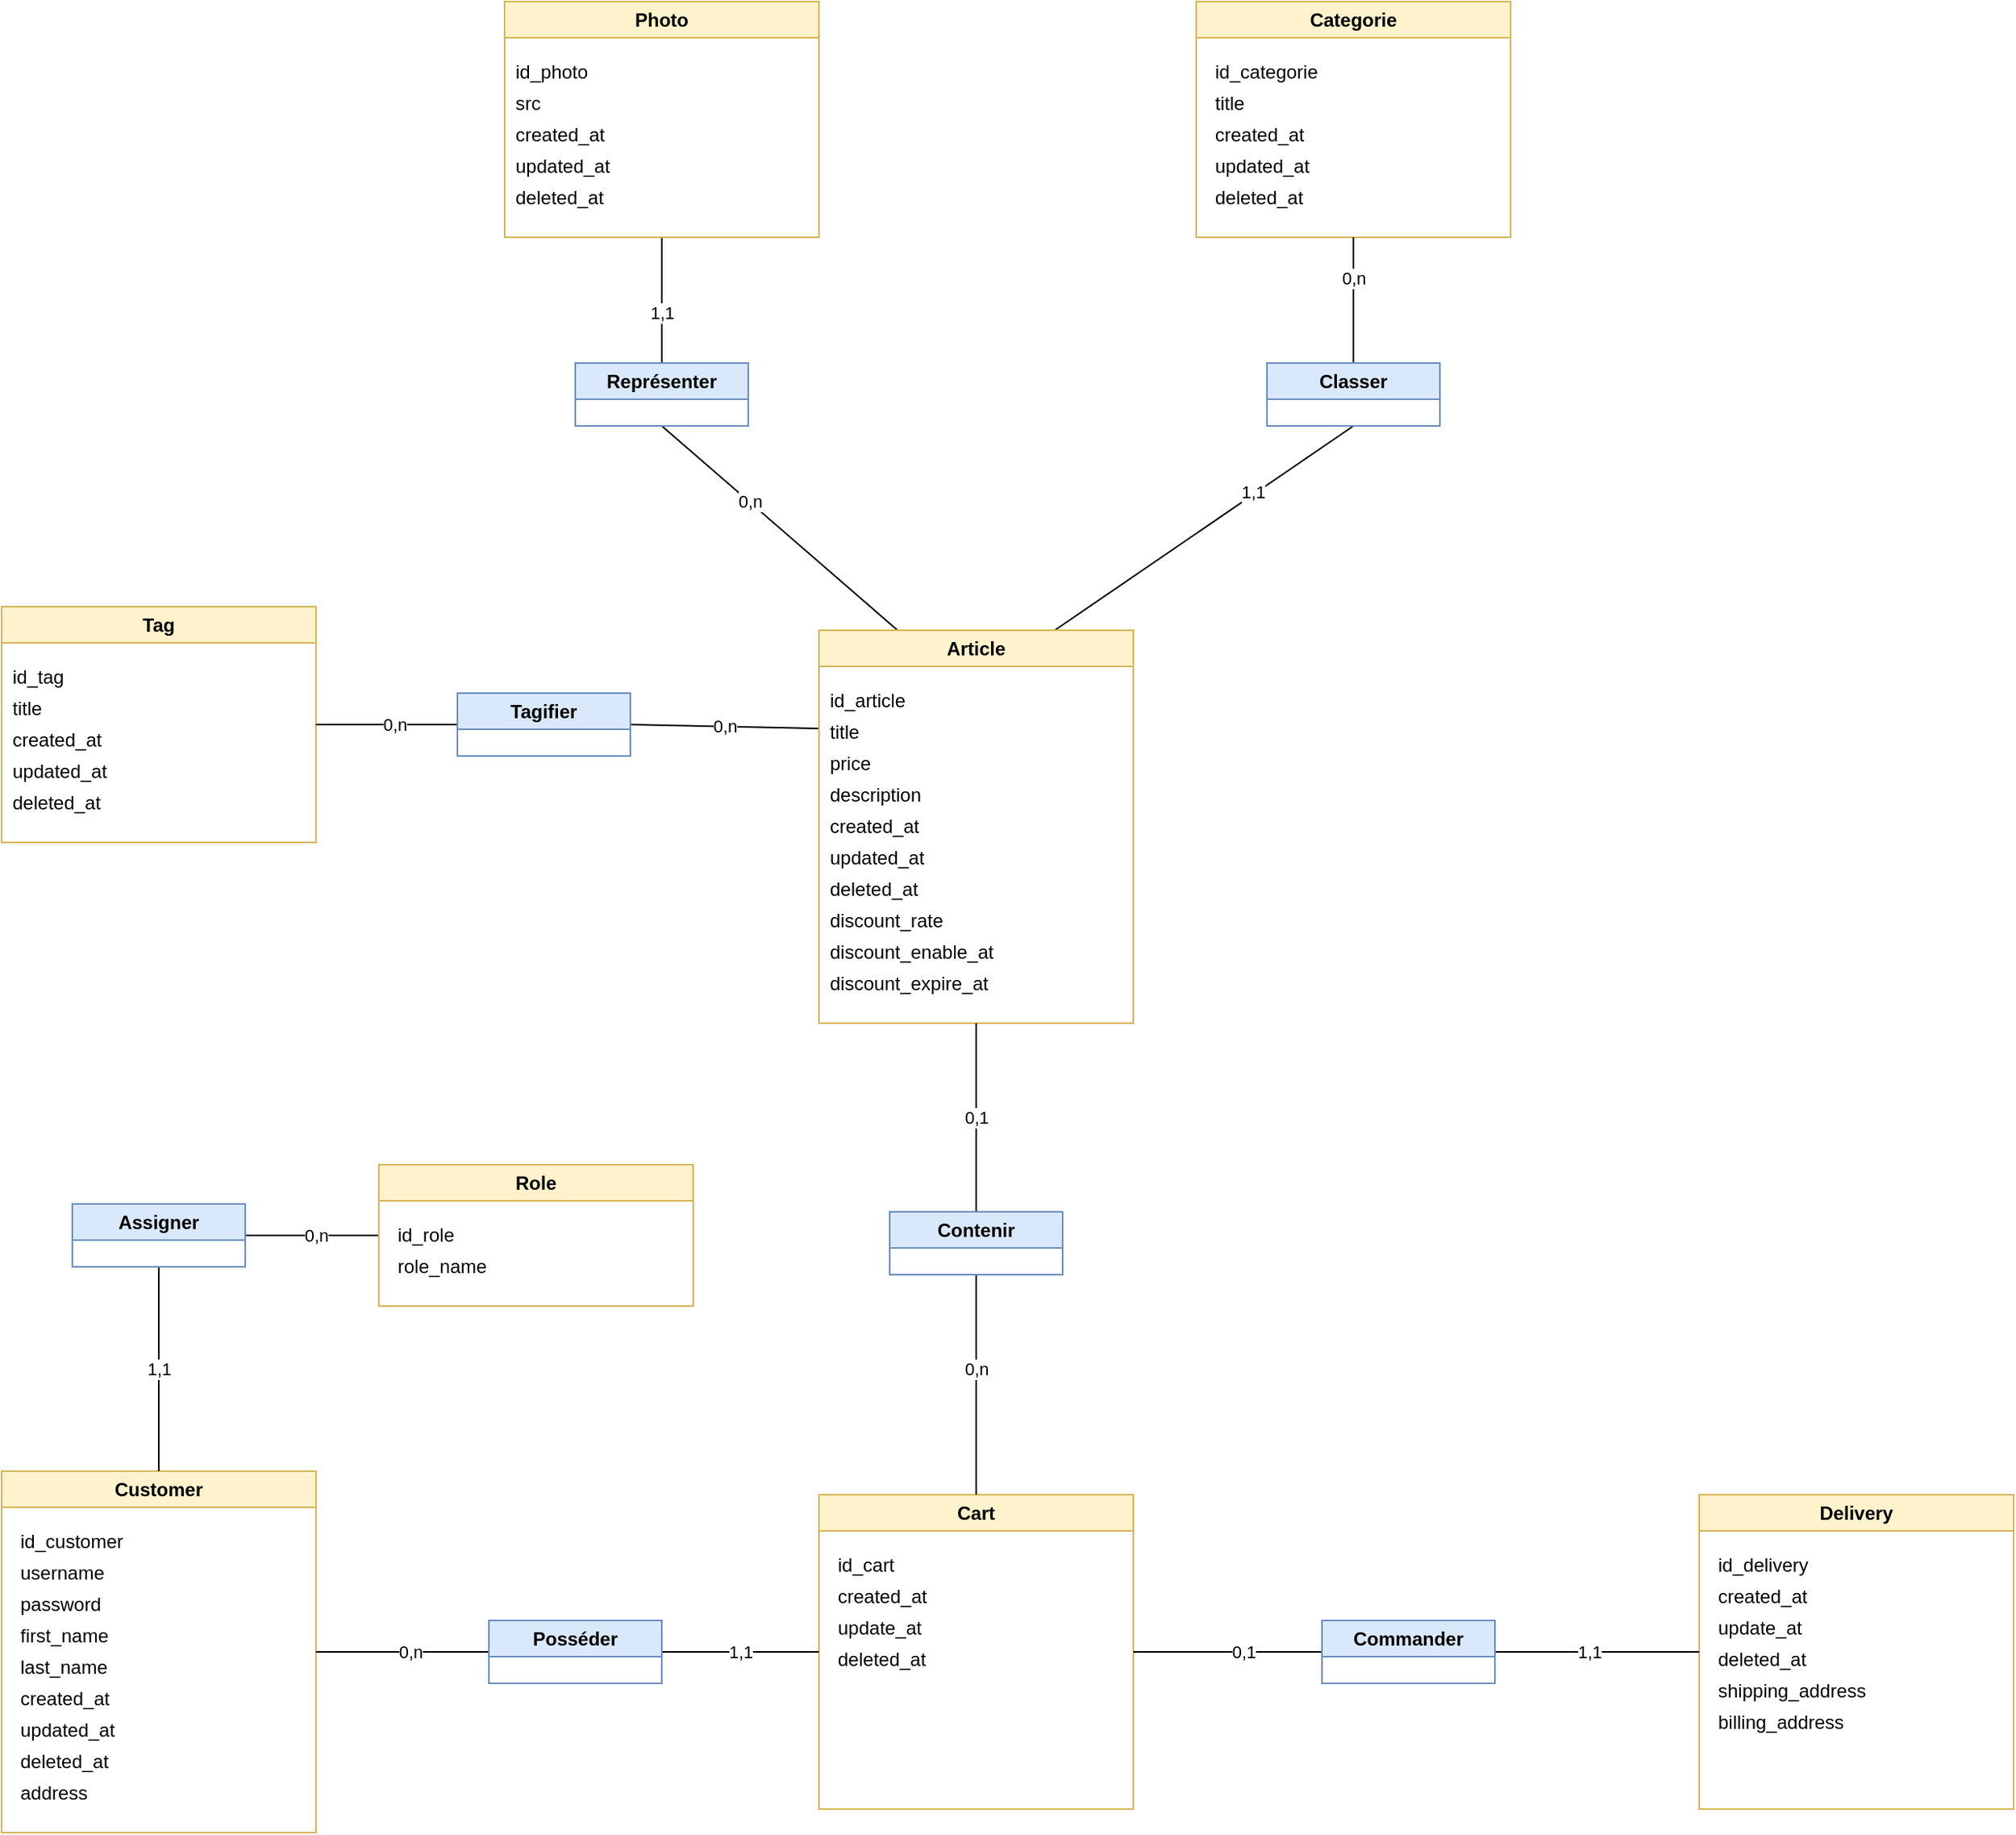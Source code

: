 <mxfile version="20.8.5" type="github">
  <diagram id="aib1PSoFXxBQyVo25-rL" name="Page-1">
    <mxGraphModel dx="1792" dy="548" grid="1" gridSize="10" guides="1" tooltips="1" connect="1" arrows="1" fold="1" page="1" pageScale="1" pageWidth="850" pageHeight="1100" math="0" shadow="0">
      <root>
        <mxCell id="0" />
        <mxCell id="1" parent="0" />
        <mxCell id="JCA2NXcP29K0GtfBwjYJ-50" style="edgeStyle=none;rounded=0;orthogonalLoop=1;jettySize=auto;html=1;exitX=0;exitY=0.25;exitDx=0;exitDy=0;entryX=1;entryY=0.5;entryDx=0;entryDy=0;endArrow=none;endFill=0;elbow=vertical;" parent="1" source="JCA2NXcP29K0GtfBwjYJ-1" target="JCA2NXcP29K0GtfBwjYJ-49" edge="1">
          <mxGeometry relative="1" as="geometry" />
        </mxCell>
        <mxCell id="JCA2NXcP29K0GtfBwjYJ-52" value="0,n" style="edgeLabel;html=1;align=center;verticalAlign=middle;resizable=0;points=[];" parent="JCA2NXcP29K0GtfBwjYJ-50" vertex="1" connectable="0">
          <mxGeometry x="0.302" y="-1" relative="1" as="geometry">
            <mxPoint x="18" y="1" as="offset" />
          </mxGeometry>
        </mxCell>
        <mxCell id="JCA2NXcP29K0GtfBwjYJ-55" style="edgeStyle=none;rounded=0;orthogonalLoop=1;jettySize=auto;html=1;exitX=0.25;exitY=0;exitDx=0;exitDy=0;entryX=0.5;entryY=1;entryDx=0;entryDy=0;endArrow=none;endFill=0;elbow=vertical;" parent="1" source="JCA2NXcP29K0GtfBwjYJ-1" target="JCA2NXcP29K0GtfBwjYJ-54" edge="1">
          <mxGeometry relative="1" as="geometry" />
        </mxCell>
        <mxCell id="JCA2NXcP29K0GtfBwjYJ-57" value="0,n" style="edgeLabel;html=1;align=center;verticalAlign=middle;resizable=0;points=[];" parent="JCA2NXcP29K0GtfBwjYJ-55" vertex="1" connectable="0">
          <mxGeometry x="0.261" relative="1" as="geometry">
            <mxPoint as="offset" />
          </mxGeometry>
        </mxCell>
        <mxCell id="JCA2NXcP29K0GtfBwjYJ-67" style="edgeStyle=none;rounded=0;orthogonalLoop=1;jettySize=auto;html=1;exitX=0.75;exitY=0;exitDx=0;exitDy=0;entryX=0.5;entryY=1;entryDx=0;entryDy=0;endArrow=none;endFill=0;elbow=vertical;" parent="1" source="JCA2NXcP29K0GtfBwjYJ-1" target="JCA2NXcP29K0GtfBwjYJ-65" edge="1">
          <mxGeometry relative="1" as="geometry" />
        </mxCell>
        <mxCell id="JCA2NXcP29K0GtfBwjYJ-68" value="1,1" style="edgeLabel;html=1;align=center;verticalAlign=middle;resizable=0;points=[];" parent="JCA2NXcP29K0GtfBwjYJ-67" vertex="1" connectable="0">
          <mxGeometry x="0.332" y="2" relative="1" as="geometry">
            <mxPoint as="offset" />
          </mxGeometry>
        </mxCell>
        <mxCell id="JCA2NXcP29K0GtfBwjYJ-1" value="Article" style="swimlane;whiteSpace=wrap;html=1;fillColor=#fff2cc;strokeColor=#d6b656;" parent="1" vertex="1">
          <mxGeometry x="360" y="410" width="200" height="250" as="geometry" />
        </mxCell>
        <mxCell id="JCA2NXcP29K0GtfBwjYJ-3" value="title" style="text;html=1;align=left;verticalAlign=middle;resizable=0;points=[];autosize=1;strokeColor=none;fillColor=none;" parent="JCA2NXcP29K0GtfBwjYJ-1" vertex="1">
          <mxGeometry x="5" y="50" width="40" height="30" as="geometry" />
        </mxCell>
        <mxCell id="JCA2NXcP29K0GtfBwjYJ-4" value="price" style="text;html=1;align=left;verticalAlign=middle;resizable=0;points=[];autosize=1;strokeColor=none;fillColor=none;" parent="JCA2NXcP29K0GtfBwjYJ-1" vertex="1">
          <mxGeometry x="5" y="70" width="50" height="30" as="geometry" />
        </mxCell>
        <mxCell id="JCA2NXcP29K0GtfBwjYJ-5" value="description" style="text;html=1;align=left;verticalAlign=middle;resizable=0;points=[];autosize=1;strokeColor=none;fillColor=none;" parent="JCA2NXcP29K0GtfBwjYJ-1" vertex="1">
          <mxGeometry x="5" y="90" width="80" height="30" as="geometry" />
        </mxCell>
        <mxCell id="JCA2NXcP29K0GtfBwjYJ-2" value="id_article" style="text;html=1;align=left;verticalAlign=middle;resizable=0;points=[];autosize=1;strokeColor=none;fillColor=none;" parent="JCA2NXcP29K0GtfBwjYJ-1" vertex="1">
          <mxGeometry x="5" y="30" width="70" height="30" as="geometry" />
        </mxCell>
        <mxCell id="JCA2NXcP29K0GtfBwjYJ-16" value="created_at" style="text;html=1;align=left;verticalAlign=middle;resizable=0;points=[];autosize=1;strokeColor=none;fillColor=none;" parent="JCA2NXcP29K0GtfBwjYJ-1" vertex="1">
          <mxGeometry x="5" y="110" width="80" height="30" as="geometry" />
        </mxCell>
        <mxCell id="JCA2NXcP29K0GtfBwjYJ-17" value="updated_at" style="text;html=1;align=left;verticalAlign=middle;resizable=0;points=[];autosize=1;strokeColor=none;fillColor=none;" parent="JCA2NXcP29K0GtfBwjYJ-1" vertex="1">
          <mxGeometry x="5" y="130" width="80" height="30" as="geometry" />
        </mxCell>
        <mxCell id="JCA2NXcP29K0GtfBwjYJ-18" value="deleted_at" style="text;html=1;align=left;verticalAlign=middle;resizable=0;points=[];autosize=1;strokeColor=none;fillColor=none;" parent="JCA2NXcP29K0GtfBwjYJ-1" vertex="1">
          <mxGeometry x="5" y="150" width="80" height="30" as="geometry" />
        </mxCell>
        <mxCell id="JCA2NXcP29K0GtfBwjYJ-24" value="discount_rate" style="text;html=1;align=left;verticalAlign=middle;resizable=0;points=[];autosize=1;strokeColor=none;fillColor=none;" parent="JCA2NXcP29K0GtfBwjYJ-1" vertex="1">
          <mxGeometry x="5" y="170" width="100" height="30" as="geometry" />
        </mxCell>
        <mxCell id="JCA2NXcP29K0GtfBwjYJ-26" value="discount_enable_at" style="text;html=1;align=left;verticalAlign=middle;resizable=0;points=[];autosize=1;strokeColor=none;fillColor=none;" parent="JCA2NXcP29K0GtfBwjYJ-1" vertex="1">
          <mxGeometry x="5" y="190" width="130" height="30" as="geometry" />
        </mxCell>
        <mxCell id="JCA2NXcP29K0GtfBwjYJ-27" value="discount_expire_at" style="text;html=1;align=left;verticalAlign=middle;resizable=0;points=[];autosize=1;strokeColor=none;fillColor=none;" parent="JCA2NXcP29K0GtfBwjYJ-1" vertex="1">
          <mxGeometry x="5" y="210" width="120" height="30" as="geometry" />
        </mxCell>
        <mxCell id="JCA2NXcP29K0GtfBwjYJ-8" value="Categorie" style="swimlane;whiteSpace=wrap;html=1;fillColor=#fff2cc;strokeColor=#d6b656;" parent="1" vertex="1">
          <mxGeometry x="600" y="10" width="200" height="150" as="geometry" />
        </mxCell>
        <mxCell id="JCA2NXcP29K0GtfBwjYJ-29" value="id_categorie" style="text;html=1;align=left;verticalAlign=middle;resizable=0;points=[];autosize=1;strokeColor=none;fillColor=none;" parent="JCA2NXcP29K0GtfBwjYJ-8" vertex="1">
          <mxGeometry x="10" y="30" width="90" height="30" as="geometry" />
        </mxCell>
        <mxCell id="JCA2NXcP29K0GtfBwjYJ-30" value="title" style="text;html=1;align=left;verticalAlign=middle;resizable=0;points=[];autosize=1;strokeColor=none;fillColor=none;" parent="JCA2NXcP29K0GtfBwjYJ-8" vertex="1">
          <mxGeometry x="10" y="50" width="40" height="30" as="geometry" />
        </mxCell>
        <mxCell id="JCA2NXcP29K0GtfBwjYJ-70" value="created_at" style="text;html=1;align=left;verticalAlign=middle;resizable=0;points=[];autosize=1;strokeColor=none;fillColor=none;" parent="JCA2NXcP29K0GtfBwjYJ-8" vertex="1">
          <mxGeometry x="10" y="70" width="80" height="30" as="geometry" />
        </mxCell>
        <mxCell id="JCA2NXcP29K0GtfBwjYJ-71" value="updated_at" style="text;html=1;align=left;verticalAlign=middle;resizable=0;points=[];autosize=1;strokeColor=none;fillColor=none;" parent="JCA2NXcP29K0GtfBwjYJ-8" vertex="1">
          <mxGeometry x="10" y="90" width="80" height="30" as="geometry" />
        </mxCell>
        <mxCell id="JCA2NXcP29K0GtfBwjYJ-72" value="deleted_at" style="text;html=1;align=left;verticalAlign=middle;resizable=0;points=[];autosize=1;strokeColor=none;fillColor=none;" parent="JCA2NXcP29K0GtfBwjYJ-8" vertex="1">
          <mxGeometry x="10" y="110" width="80" height="30" as="geometry" />
        </mxCell>
        <mxCell id="JCA2NXcP29K0GtfBwjYJ-15" value="Tag" style="swimlane;whiteSpace=wrap;html=1;fillColor=#fff2cc;strokeColor=#d6b656;" parent="1" vertex="1">
          <mxGeometry x="-160" y="395" width="200" height="150" as="geometry" />
        </mxCell>
        <mxCell id="JCA2NXcP29K0GtfBwjYJ-28" value="id_tag" style="text;html=1;align=left;verticalAlign=middle;resizable=0;points=[];autosize=1;strokeColor=none;fillColor=none;" parent="JCA2NXcP29K0GtfBwjYJ-15" vertex="1">
          <mxGeometry x="5" y="30" width="60" height="30" as="geometry" />
        </mxCell>
        <mxCell id="JCA2NXcP29K0GtfBwjYJ-31" value="title" style="text;html=1;align=left;verticalAlign=middle;resizable=0;points=[];autosize=1;strokeColor=none;fillColor=none;" parent="JCA2NXcP29K0GtfBwjYJ-15" vertex="1">
          <mxGeometry x="5" y="50" width="40" height="30" as="geometry" />
        </mxCell>
        <mxCell id="JCA2NXcP29K0GtfBwjYJ-62" value="created_at" style="text;html=1;align=left;verticalAlign=middle;resizable=0;points=[];autosize=1;strokeColor=none;fillColor=none;" parent="JCA2NXcP29K0GtfBwjYJ-15" vertex="1">
          <mxGeometry x="5" y="70" width="80" height="30" as="geometry" />
        </mxCell>
        <mxCell id="JCA2NXcP29K0GtfBwjYJ-63" value="updated_at" style="text;html=1;align=left;verticalAlign=middle;resizable=0;points=[];autosize=1;strokeColor=none;fillColor=none;" parent="JCA2NXcP29K0GtfBwjYJ-15" vertex="1">
          <mxGeometry x="5" y="90" width="80" height="30" as="geometry" />
        </mxCell>
        <mxCell id="JCA2NXcP29K0GtfBwjYJ-64" value="deleted_at" style="text;html=1;align=left;verticalAlign=middle;resizable=0;points=[];autosize=1;strokeColor=none;fillColor=none;" parent="JCA2NXcP29K0GtfBwjYJ-15" vertex="1">
          <mxGeometry x="5" y="110" width="80" height="30" as="geometry" />
        </mxCell>
        <mxCell id="JCA2NXcP29K0GtfBwjYJ-56" style="edgeStyle=none;rounded=0;orthogonalLoop=1;jettySize=auto;html=1;exitX=0.5;exitY=1;exitDx=0;exitDy=0;entryX=0.5;entryY=0;entryDx=0;entryDy=0;endArrow=none;endFill=0;elbow=vertical;" parent="1" source="JCA2NXcP29K0GtfBwjYJ-19" target="JCA2NXcP29K0GtfBwjYJ-54" edge="1">
          <mxGeometry relative="1" as="geometry" />
        </mxCell>
        <mxCell id="JCA2NXcP29K0GtfBwjYJ-58" value="1,1" style="edgeLabel;html=1;align=center;verticalAlign=middle;resizable=0;points=[];" parent="JCA2NXcP29K0GtfBwjYJ-56" vertex="1" connectable="0">
          <mxGeometry x="0.201" relative="1" as="geometry">
            <mxPoint as="offset" />
          </mxGeometry>
        </mxCell>
        <mxCell id="JCA2NXcP29K0GtfBwjYJ-19" value="Photo" style="swimlane;whiteSpace=wrap;html=1;fillColor=#fff2cc;strokeColor=#d6b656;" parent="1" vertex="1">
          <mxGeometry x="160" y="10" width="200" height="150" as="geometry" />
        </mxCell>
        <mxCell id="JCA2NXcP29K0GtfBwjYJ-20" value="id_photo" style="text;html=1;align=left;verticalAlign=middle;resizable=0;points=[];autosize=1;strokeColor=none;fillColor=none;" parent="JCA2NXcP29K0GtfBwjYJ-19" vertex="1">
          <mxGeometry x="5" y="30" width="70" height="30" as="geometry" />
        </mxCell>
        <mxCell id="JCA2NXcP29K0GtfBwjYJ-21" value="src" style="text;html=1;align=left;verticalAlign=middle;resizable=0;points=[];autosize=1;strokeColor=none;fillColor=none;" parent="JCA2NXcP29K0GtfBwjYJ-19" vertex="1">
          <mxGeometry x="5" y="50" width="40" height="30" as="geometry" />
        </mxCell>
        <mxCell id="JCA2NXcP29K0GtfBwjYJ-59" value="created_at" style="text;html=1;align=left;verticalAlign=middle;resizable=0;points=[];autosize=1;strokeColor=none;fillColor=none;" parent="JCA2NXcP29K0GtfBwjYJ-19" vertex="1">
          <mxGeometry x="5" y="70" width="80" height="30" as="geometry" />
        </mxCell>
        <mxCell id="JCA2NXcP29K0GtfBwjYJ-60" value="updated_at" style="text;html=1;align=left;verticalAlign=middle;resizable=0;points=[];autosize=1;strokeColor=none;fillColor=none;" parent="JCA2NXcP29K0GtfBwjYJ-19" vertex="1">
          <mxGeometry x="5" y="90" width="80" height="30" as="geometry" />
        </mxCell>
        <mxCell id="JCA2NXcP29K0GtfBwjYJ-61" value="deleted_at" style="text;html=1;align=left;verticalAlign=middle;resizable=0;points=[];autosize=1;strokeColor=none;fillColor=none;" parent="JCA2NXcP29K0GtfBwjYJ-19" vertex="1">
          <mxGeometry x="5" y="110" width="80" height="30" as="geometry" />
        </mxCell>
        <mxCell id="JCA2NXcP29K0GtfBwjYJ-51" style="edgeStyle=none;rounded=0;orthogonalLoop=1;jettySize=auto;html=1;exitX=0;exitY=0.5;exitDx=0;exitDy=0;entryX=1;entryY=0.5;entryDx=0;entryDy=0;endArrow=none;endFill=0;elbow=vertical;" parent="1" source="JCA2NXcP29K0GtfBwjYJ-49" target="JCA2NXcP29K0GtfBwjYJ-15" edge="1">
          <mxGeometry relative="1" as="geometry" />
        </mxCell>
        <mxCell id="JCA2NXcP29K0GtfBwjYJ-53" value="0,n" style="edgeLabel;html=1;align=center;verticalAlign=middle;resizable=0;points=[];" parent="JCA2NXcP29K0GtfBwjYJ-51" vertex="1" connectable="0">
          <mxGeometry x="-0.236" y="-1" relative="1" as="geometry">
            <mxPoint x="-6" y="1" as="offset" />
          </mxGeometry>
        </mxCell>
        <mxCell id="JCA2NXcP29K0GtfBwjYJ-49" value="Tagifier" style="swimlane;whiteSpace=wrap;html=1;fillColor=#dae8fc;strokeColor=#6c8ebf;" parent="1" vertex="1">
          <mxGeometry x="130" y="450" width="110" height="40" as="geometry" />
        </mxCell>
        <mxCell id="JCA2NXcP29K0GtfBwjYJ-54" value="Représenter" style="swimlane;whiteSpace=wrap;html=1;fillColor=#dae8fc;strokeColor=#6c8ebf;" parent="1" vertex="1">
          <mxGeometry x="205" y="240" width="110" height="40" as="geometry" />
        </mxCell>
        <mxCell id="JCA2NXcP29K0GtfBwjYJ-66" style="edgeStyle=none;rounded=0;orthogonalLoop=1;jettySize=auto;html=1;exitX=0.5;exitY=0;exitDx=0;exitDy=0;entryX=0.5;entryY=1;entryDx=0;entryDy=0;endArrow=none;endFill=0;elbow=vertical;" parent="1" source="JCA2NXcP29K0GtfBwjYJ-65" target="JCA2NXcP29K0GtfBwjYJ-8" edge="1">
          <mxGeometry relative="1" as="geometry" />
        </mxCell>
        <mxCell id="JCA2NXcP29K0GtfBwjYJ-69" value="0,n" style="edgeLabel;html=1;align=center;verticalAlign=middle;resizable=0;points=[];" parent="JCA2NXcP29K0GtfBwjYJ-66" vertex="1" connectable="0">
          <mxGeometry x="0.35" relative="1" as="geometry">
            <mxPoint as="offset" />
          </mxGeometry>
        </mxCell>
        <mxCell id="JCA2NXcP29K0GtfBwjYJ-65" value="Classer" style="swimlane;whiteSpace=wrap;html=1;fillColor=#dae8fc;strokeColor=#6c8ebf;" parent="1" vertex="1">
          <mxGeometry x="645" y="240" width="110" height="40" as="geometry" />
        </mxCell>
        <mxCell id="GthT2uYReH11epvPupzd-1" value="Customer" style="swimlane;whiteSpace=wrap;html=1;fillColor=#fff2cc;strokeColor=#d6b656;" vertex="1" parent="1">
          <mxGeometry x="-160" y="945" width="200" height="230" as="geometry" />
        </mxCell>
        <mxCell id="GthT2uYReH11epvPupzd-4" value="username" style="text;html=1;align=left;verticalAlign=middle;resizable=0;points=[];autosize=1;strokeColor=none;fillColor=none;" vertex="1" parent="GthT2uYReH11epvPupzd-1">
          <mxGeometry x="10" y="50" width="80" height="30" as="geometry" />
        </mxCell>
        <mxCell id="GthT2uYReH11epvPupzd-2" value="id_customer" style="text;html=1;align=left;verticalAlign=middle;resizable=0;points=[];autosize=1;strokeColor=none;fillColor=none;" vertex="1" parent="GthT2uYReH11epvPupzd-1">
          <mxGeometry x="10" y="30" width="90" height="30" as="geometry" />
        </mxCell>
        <mxCell id="GthT2uYReH11epvPupzd-5" value="password" style="text;html=1;align=left;verticalAlign=middle;resizable=0;points=[];autosize=1;strokeColor=none;fillColor=none;" vertex="1" parent="GthT2uYReH11epvPupzd-1">
          <mxGeometry x="10" y="70" width="70" height="30" as="geometry" />
        </mxCell>
        <mxCell id="GthT2uYReH11epvPupzd-6" value="created_at" style="text;html=1;align=left;verticalAlign=middle;resizable=0;points=[];autosize=1;strokeColor=none;fillColor=none;" vertex="1" parent="GthT2uYReH11epvPupzd-1">
          <mxGeometry x="10" y="130" width="80" height="30" as="geometry" />
        </mxCell>
        <mxCell id="GthT2uYReH11epvPupzd-7" value="updated_at" style="text;html=1;align=left;verticalAlign=middle;resizable=0;points=[];autosize=1;strokeColor=none;fillColor=none;" vertex="1" parent="GthT2uYReH11epvPupzd-1">
          <mxGeometry x="10" y="150" width="80" height="30" as="geometry" />
        </mxCell>
        <mxCell id="GthT2uYReH11epvPupzd-8" value="deleted_at" style="text;html=1;align=left;verticalAlign=middle;resizable=0;points=[];autosize=1;strokeColor=none;fillColor=none;" vertex="1" parent="GthT2uYReH11epvPupzd-1">
          <mxGeometry x="10" y="170" width="80" height="30" as="geometry" />
        </mxCell>
        <mxCell id="GthT2uYReH11epvPupzd-25" value="address" style="text;html=1;align=left;verticalAlign=middle;resizable=0;points=[];autosize=1;strokeColor=none;fillColor=none;" vertex="1" parent="GthT2uYReH11epvPupzd-1">
          <mxGeometry x="10" y="190" width="70" height="30" as="geometry" />
        </mxCell>
        <mxCell id="GthT2uYReH11epvPupzd-29" value="first_name" style="text;html=1;align=left;verticalAlign=middle;resizable=0;points=[];autosize=1;strokeColor=none;fillColor=none;" vertex="1" parent="GthT2uYReH11epvPupzd-1">
          <mxGeometry x="10" y="90" width="80" height="30" as="geometry" />
        </mxCell>
        <mxCell id="GthT2uYReH11epvPupzd-30" value="last_name" style="text;html=1;align=left;verticalAlign=middle;resizable=0;points=[];autosize=1;strokeColor=none;fillColor=none;" vertex="1" parent="GthT2uYReH11epvPupzd-1">
          <mxGeometry x="10" y="110" width="80" height="30" as="geometry" />
        </mxCell>
        <mxCell id="GthT2uYReH11epvPupzd-9" value="Cart" style="swimlane;whiteSpace=wrap;html=1;fillColor=#fff2cc;strokeColor=#d6b656;" vertex="1" parent="1">
          <mxGeometry x="360" y="960" width="200" height="200" as="geometry" />
        </mxCell>
        <mxCell id="GthT2uYReH11epvPupzd-10" value="id_cart" style="text;html=1;align=left;verticalAlign=middle;resizable=0;points=[];autosize=1;strokeColor=none;fillColor=none;" vertex="1" parent="GthT2uYReH11epvPupzd-9">
          <mxGeometry x="10" y="30" width="60" height="30" as="geometry" />
        </mxCell>
        <mxCell id="GthT2uYReH11epvPupzd-36" value="created_at" style="text;html=1;align=left;verticalAlign=middle;resizable=0;points=[];autosize=1;strokeColor=none;fillColor=none;" vertex="1" parent="GthT2uYReH11epvPupzd-9">
          <mxGeometry x="10" y="50" width="80" height="30" as="geometry" />
        </mxCell>
        <mxCell id="GthT2uYReH11epvPupzd-37" value="update_at" style="text;html=1;align=left;verticalAlign=middle;resizable=0;points=[];autosize=1;strokeColor=none;fillColor=none;" vertex="1" parent="GthT2uYReH11epvPupzd-9">
          <mxGeometry x="10" y="70" width="80" height="30" as="geometry" />
        </mxCell>
        <mxCell id="GthT2uYReH11epvPupzd-38" value="deleted_at" style="text;html=1;align=left;verticalAlign=middle;resizable=0;points=[];autosize=1;strokeColor=none;fillColor=none;" vertex="1" parent="GthT2uYReH11epvPupzd-9">
          <mxGeometry x="10" y="90" width="80" height="30" as="geometry" />
        </mxCell>
        <mxCell id="GthT2uYReH11epvPupzd-13" style="edgeStyle=orthogonalEdgeStyle;rounded=0;orthogonalLoop=1;jettySize=auto;html=1;exitX=1;exitY=0.5;exitDx=0;exitDy=0;entryX=0;entryY=0.5;entryDx=0;entryDy=0;endArrow=none;endFill=0;" edge="1" parent="1" source="GthT2uYReH11epvPupzd-11" target="GthT2uYReH11epvPupzd-9">
          <mxGeometry relative="1" as="geometry" />
        </mxCell>
        <mxCell id="GthT2uYReH11epvPupzd-14" value="1,1" style="edgeLabel;html=1;align=center;verticalAlign=middle;resizable=0;points=[];" vertex="1" connectable="0" parent="GthT2uYReH11epvPupzd-13">
          <mxGeometry x="0.28" relative="1" as="geometry">
            <mxPoint x="-14" as="offset" />
          </mxGeometry>
        </mxCell>
        <mxCell id="GthT2uYReH11epvPupzd-16" style="edgeStyle=orthogonalEdgeStyle;rounded=0;orthogonalLoop=1;jettySize=auto;html=1;exitX=0;exitY=0.5;exitDx=0;exitDy=0;entryX=1;entryY=0.5;entryDx=0;entryDy=0;endArrow=none;endFill=0;" edge="1" parent="1" source="GthT2uYReH11epvPupzd-11" target="GthT2uYReH11epvPupzd-1">
          <mxGeometry relative="1" as="geometry" />
        </mxCell>
        <mxCell id="GthT2uYReH11epvPupzd-17" value="0,n" style="edgeLabel;html=1;align=center;verticalAlign=middle;resizable=0;points=[];" vertex="1" connectable="0" parent="GthT2uYReH11epvPupzd-16">
          <mxGeometry x="0.218" relative="1" as="geometry">
            <mxPoint x="17" as="offset" />
          </mxGeometry>
        </mxCell>
        <mxCell id="GthT2uYReH11epvPupzd-11" value="Posséder" style="swimlane;whiteSpace=wrap;html=1;fillColor=#dae8fc;strokeColor=#6c8ebf;" vertex="1" parent="1">
          <mxGeometry x="150" y="1040" width="110" height="40" as="geometry" />
        </mxCell>
        <mxCell id="GthT2uYReH11epvPupzd-19" style="edgeStyle=orthogonalEdgeStyle;rounded=0;orthogonalLoop=1;jettySize=auto;html=1;exitX=0.5;exitY=1;exitDx=0;exitDy=0;entryX=0.5;entryY=0;entryDx=0;entryDy=0;endArrow=none;endFill=0;" edge="1" parent="1" source="GthT2uYReH11epvPupzd-18" target="GthT2uYReH11epvPupzd-9">
          <mxGeometry relative="1" as="geometry" />
        </mxCell>
        <mxCell id="GthT2uYReH11epvPupzd-24" value="0,n" style="edgeLabel;html=1;align=center;verticalAlign=middle;resizable=0;points=[];" vertex="1" connectable="0" parent="GthT2uYReH11epvPupzd-19">
          <mxGeometry x="-0.343" y="1" relative="1" as="geometry">
            <mxPoint x="-1" y="14" as="offset" />
          </mxGeometry>
        </mxCell>
        <mxCell id="GthT2uYReH11epvPupzd-22" style="edgeStyle=orthogonalEdgeStyle;rounded=0;orthogonalLoop=1;jettySize=auto;html=1;exitX=0.5;exitY=0;exitDx=0;exitDy=0;entryX=0.5;entryY=1;entryDx=0;entryDy=0;endArrow=none;endFill=0;" edge="1" parent="1" source="GthT2uYReH11epvPupzd-18" target="JCA2NXcP29K0GtfBwjYJ-1">
          <mxGeometry relative="1" as="geometry" />
        </mxCell>
        <mxCell id="GthT2uYReH11epvPupzd-23" value="0,1" style="edgeLabel;html=1;align=center;verticalAlign=middle;resizable=0;points=[];" vertex="1" connectable="0" parent="GthT2uYReH11epvPupzd-22">
          <mxGeometry x="0.2" relative="1" as="geometry">
            <mxPoint y="12" as="offset" />
          </mxGeometry>
        </mxCell>
        <mxCell id="GthT2uYReH11epvPupzd-18" value="Contenir" style="swimlane;whiteSpace=wrap;html=1;fillColor=#dae8fc;strokeColor=#6c8ebf;" vertex="1" parent="1">
          <mxGeometry x="405" y="780" width="110" height="40" as="geometry" />
        </mxCell>
        <mxCell id="GthT2uYReH11epvPupzd-32" style="edgeStyle=orthogonalEdgeStyle;rounded=0;orthogonalLoop=1;jettySize=auto;html=1;exitX=0;exitY=0.5;exitDx=0;exitDy=0;entryX=1;entryY=0.5;entryDx=0;entryDy=0;endArrow=none;endFill=0;" edge="1" parent="1" source="GthT2uYReH11epvPupzd-26" target="GthT2uYReH11epvPupzd-31">
          <mxGeometry relative="1" as="geometry" />
        </mxCell>
        <mxCell id="GthT2uYReH11epvPupzd-34" value="0,n" style="edgeLabel;html=1;align=center;verticalAlign=middle;resizable=0;points=[];" vertex="1" connectable="0" parent="GthT2uYReH11epvPupzd-32">
          <mxGeometry x="0.271" y="3" relative="1" as="geometry">
            <mxPoint x="14" y="-3" as="offset" />
          </mxGeometry>
        </mxCell>
        <mxCell id="GthT2uYReH11epvPupzd-26" value="Role" style="swimlane;whiteSpace=wrap;html=1;fillColor=#fff2cc;strokeColor=#d6b656;" vertex="1" parent="1">
          <mxGeometry x="80" y="750" width="200" height="90" as="geometry" />
        </mxCell>
        <mxCell id="GthT2uYReH11epvPupzd-27" value="id_role" style="text;html=1;align=left;verticalAlign=middle;resizable=0;points=[];autosize=1;strokeColor=none;fillColor=none;" vertex="1" parent="GthT2uYReH11epvPupzd-26">
          <mxGeometry x="10" y="30" width="60" height="30" as="geometry" />
        </mxCell>
        <mxCell id="GthT2uYReH11epvPupzd-28" value="role_name" style="text;html=1;align=left;verticalAlign=middle;resizable=0;points=[];autosize=1;strokeColor=none;fillColor=none;" vertex="1" parent="GthT2uYReH11epvPupzd-26">
          <mxGeometry x="10" y="50" width="80" height="30" as="geometry" />
        </mxCell>
        <mxCell id="GthT2uYReH11epvPupzd-33" style="edgeStyle=orthogonalEdgeStyle;rounded=0;orthogonalLoop=1;jettySize=auto;html=1;exitX=0.5;exitY=1;exitDx=0;exitDy=0;entryX=0.5;entryY=0;entryDx=0;entryDy=0;endArrow=none;endFill=0;" edge="1" parent="1" source="GthT2uYReH11epvPupzd-31" target="GthT2uYReH11epvPupzd-1">
          <mxGeometry relative="1" as="geometry" />
        </mxCell>
        <mxCell id="GthT2uYReH11epvPupzd-35" value="1,1" style="edgeLabel;html=1;align=center;verticalAlign=middle;resizable=0;points=[];" vertex="1" connectable="0" parent="GthT2uYReH11epvPupzd-33">
          <mxGeometry x="-0.169" y="2" relative="1" as="geometry">
            <mxPoint x="-2" y="11" as="offset" />
          </mxGeometry>
        </mxCell>
        <mxCell id="GthT2uYReH11epvPupzd-31" value="Assigner" style="swimlane;whiteSpace=wrap;html=1;fillColor=#dae8fc;strokeColor=#6c8ebf;" vertex="1" parent="1">
          <mxGeometry x="-115" y="775" width="110" height="40" as="geometry" />
        </mxCell>
        <mxCell id="GthT2uYReH11epvPupzd-39" value="Delivery" style="swimlane;whiteSpace=wrap;html=1;fillColor=#fff2cc;strokeColor=#d6b656;startSize=23;" vertex="1" parent="1">
          <mxGeometry x="920" y="960" width="200" height="200" as="geometry" />
        </mxCell>
        <mxCell id="GthT2uYReH11epvPupzd-40" value="id_delivery" style="text;html=1;align=left;verticalAlign=middle;resizable=0;points=[];autosize=1;strokeColor=none;fillColor=none;" vertex="1" parent="GthT2uYReH11epvPupzd-39">
          <mxGeometry x="10" y="30" width="80" height="30" as="geometry" />
        </mxCell>
        <mxCell id="GthT2uYReH11epvPupzd-41" value="created_at" style="text;html=1;align=left;verticalAlign=middle;resizable=0;points=[];autosize=1;strokeColor=none;fillColor=none;" vertex="1" parent="GthT2uYReH11epvPupzd-39">
          <mxGeometry x="10" y="50" width="80" height="30" as="geometry" />
        </mxCell>
        <mxCell id="GthT2uYReH11epvPupzd-42" value="update_at" style="text;html=1;align=left;verticalAlign=middle;resizable=0;points=[];autosize=1;strokeColor=none;fillColor=none;" vertex="1" parent="GthT2uYReH11epvPupzd-39">
          <mxGeometry x="10" y="70" width="80" height="30" as="geometry" />
        </mxCell>
        <mxCell id="GthT2uYReH11epvPupzd-43" value="deleted_at" style="text;html=1;align=left;verticalAlign=middle;resizable=0;points=[];autosize=1;strokeColor=none;fillColor=none;" vertex="1" parent="GthT2uYReH11epvPupzd-39">
          <mxGeometry x="10" y="90" width="80" height="30" as="geometry" />
        </mxCell>
        <mxCell id="GthT2uYReH11epvPupzd-49" value="shipping_address" style="text;html=1;align=left;verticalAlign=middle;resizable=0;points=[];autosize=1;strokeColor=none;fillColor=none;" vertex="1" parent="GthT2uYReH11epvPupzd-39">
          <mxGeometry x="10" y="110" width="120" height="30" as="geometry" />
        </mxCell>
        <mxCell id="GthT2uYReH11epvPupzd-50" value="billing_address" style="text;html=1;align=left;verticalAlign=middle;resizable=0;points=[];autosize=1;strokeColor=none;fillColor=none;" vertex="1" parent="GthT2uYReH11epvPupzd-39">
          <mxGeometry x="10" y="130" width="100" height="30" as="geometry" />
        </mxCell>
        <mxCell id="GthT2uYReH11epvPupzd-45" style="edgeStyle=orthogonalEdgeStyle;rounded=0;orthogonalLoop=1;jettySize=auto;html=1;exitX=0;exitY=0.5;exitDx=0;exitDy=0;entryX=1;entryY=0.5;entryDx=0;entryDy=0;endArrow=none;endFill=0;" edge="1" parent="1" source="GthT2uYReH11epvPupzd-44" target="GthT2uYReH11epvPupzd-9">
          <mxGeometry relative="1" as="geometry" />
        </mxCell>
        <mxCell id="GthT2uYReH11epvPupzd-48" value="0,1" style="edgeLabel;html=1;align=center;verticalAlign=middle;resizable=0;points=[];" vertex="1" connectable="0" parent="GthT2uYReH11epvPupzd-45">
          <mxGeometry x="0.283" y="2" relative="1" as="geometry">
            <mxPoint x="27" y="-2" as="offset" />
          </mxGeometry>
        </mxCell>
        <mxCell id="GthT2uYReH11epvPupzd-46" style="edgeStyle=orthogonalEdgeStyle;rounded=0;orthogonalLoop=1;jettySize=auto;html=1;exitX=1;exitY=0.5;exitDx=0;exitDy=0;entryX=0;entryY=0.5;entryDx=0;entryDy=0;endArrow=none;endFill=0;" edge="1" parent="1" source="GthT2uYReH11epvPupzd-44" target="GthT2uYReH11epvPupzd-39">
          <mxGeometry relative="1" as="geometry" />
        </mxCell>
        <mxCell id="GthT2uYReH11epvPupzd-47" value="1,1&lt;br&gt;" style="edgeLabel;html=1;align=center;verticalAlign=middle;resizable=0;points=[];" vertex="1" connectable="0" parent="GthT2uYReH11epvPupzd-46">
          <mxGeometry x="-0.246" y="-2" relative="1" as="geometry">
            <mxPoint x="11" y="-2" as="offset" />
          </mxGeometry>
        </mxCell>
        <mxCell id="GthT2uYReH11epvPupzd-44" value="Commander" style="swimlane;whiteSpace=wrap;html=1;fillColor=#dae8fc;strokeColor=#6c8ebf;" vertex="1" parent="1">
          <mxGeometry x="680" y="1040" width="110" height="40" as="geometry" />
        </mxCell>
      </root>
    </mxGraphModel>
  </diagram>
</mxfile>
